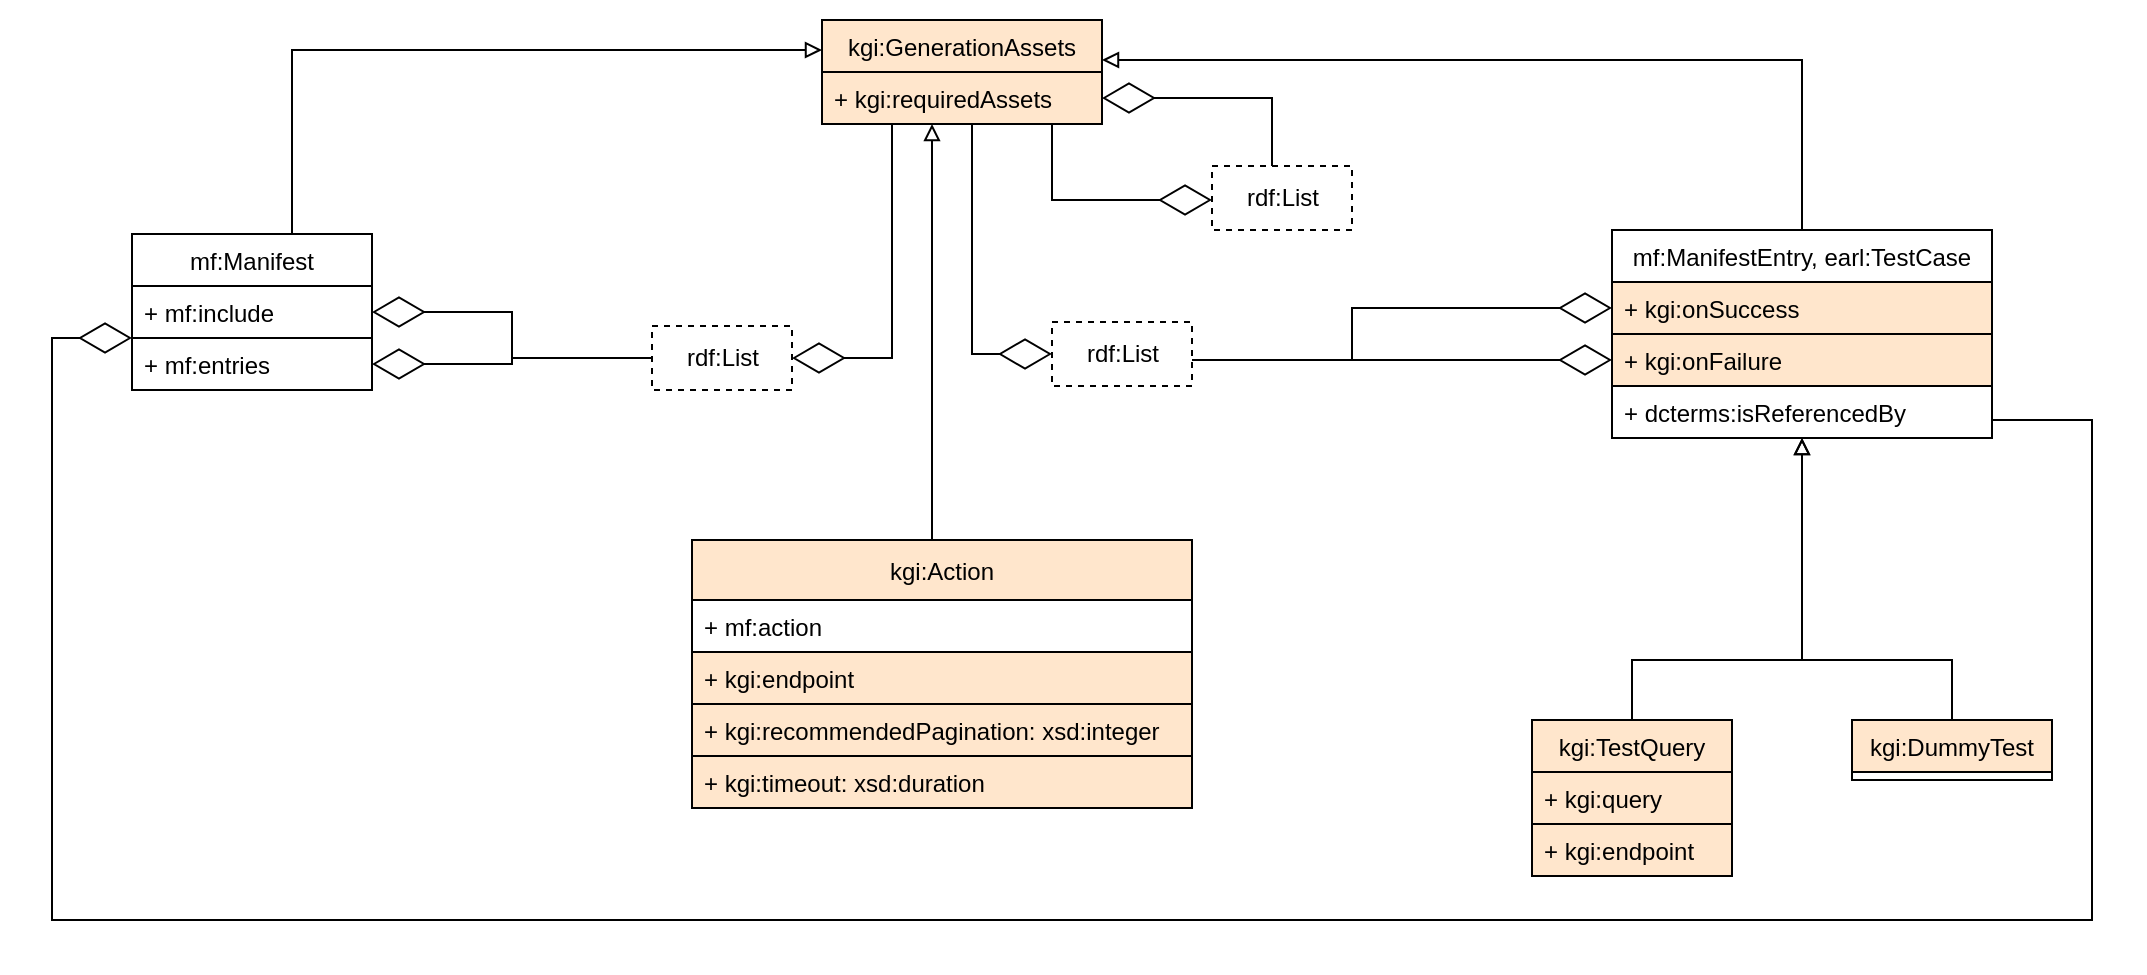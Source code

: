 <mxfile>
    <diagram id="gAkbZlVYVY2AK4urrXyD" name="Generation assets">
        <mxGraphModel dx="1572" dy="616" grid="1" gridSize="10" guides="1" tooltips="1" connect="1" arrows="1" fold="1" page="1" pageScale="1" pageWidth="850" pageHeight="1100" math="0" shadow="0">
            <root>
                <mxCell id="0"/>
                <mxCell id="1" parent="0"/>
                <mxCell id="2" value="" style="rounded=0;whiteSpace=wrap;html=1;fillColor=#FFFFFF;strokeColor=none;" vertex="1" parent="1">
                    <mxGeometry x="10" y="260" width="1040" height="470" as="geometry"/>
                </mxCell>
                <mxCell id="i3L5A0lP42RWkP_nEvuQ-9" style="edgeStyle=orthogonalEdgeStyle;rounded=0;html=1;fontColor=#000000;endArrow=block;endFill=0;strokeColor=#000000;" parent="1" source="i3L5A0lP42RWkP_nEvuQ-1" target="i3L5A0lP42RWkP_nEvuQ-5" edge="1">
                    <mxGeometry relative="1" as="geometry">
                        <mxPoint x="470" y="390" as="targetPoint"/>
                        <Array as="points">
                            <mxPoint x="140" y="285"/>
                        </Array>
                    </mxGeometry>
                </mxCell>
                <mxCell id="i3L5A0lP42RWkP_nEvuQ-1" value="mf:Manifest" style="swimlane;fontStyle=0;childLayout=stackLayout;horizontal=1;startSize=26;fillColor=#FFFFFF;horizontalStack=0;resizeParent=1;resizeParentMax=0;resizeLast=0;collapsible=1;marginBottom=0;fontColor=#000000;strokeColor=#000000;" parent="1" vertex="1">
                    <mxGeometry x="60" y="377" width="120" height="78" as="geometry"/>
                </mxCell>
                <mxCell id="i3L5A0lP42RWkP_nEvuQ-2" value="+ mf:include" style="text;strokeColor=#000000;fillColor=#FFFFFF;align=left;verticalAlign=top;spacingLeft=4;spacingRight=4;overflow=hidden;rotatable=0;points=[[0,0.5],[1,0.5]];portConstraint=eastwest;fontColor=#000000;" parent="i3L5A0lP42RWkP_nEvuQ-1" vertex="1">
                    <mxGeometry y="26" width="120" height="26" as="geometry"/>
                </mxCell>
                <mxCell id="i3L5A0lP42RWkP_nEvuQ-3" value="+ mf:entries" style="text;strokeColor=#000000;fillColor=#FFFFFF;align=left;verticalAlign=top;spacingLeft=4;spacingRight=4;overflow=hidden;rotatable=0;points=[[0,0.5],[1,0.5]];portConstraint=eastwest;fontColor=#000000;" parent="i3L5A0lP42RWkP_nEvuQ-1" vertex="1">
                    <mxGeometry y="52" width="120" height="26" as="geometry"/>
                </mxCell>
                <mxCell id="i3L5A0lP42RWkP_nEvuQ-5" value="kgi:GenerationAssets" style="swimlane;fontStyle=0;childLayout=stackLayout;horizontal=1;startSize=26;fillColor=#ffe6cc;horizontalStack=0;resizeParent=1;resizeParentMax=0;resizeLast=0;collapsible=1;marginBottom=0;strokeColor=#000000;fontColor=#000000;" parent="1" vertex="1">
                    <mxGeometry x="405" y="270" width="140" height="52" as="geometry"/>
                </mxCell>
                <mxCell id="i3L5A0lP42RWkP_nEvuQ-4" value="+ kgi:requiredAssets" style="text;strokeColor=#000000;fillColor=#ffe6cc;align=left;verticalAlign=top;spacingLeft=4;spacingRight=4;overflow=hidden;rotatable=0;points=[[0,0.5],[1,0.5]];portConstraint=eastwest;fontColor=#000000;" parent="i3L5A0lP42RWkP_nEvuQ-5" vertex="1">
                    <mxGeometry y="26" width="140" height="26" as="geometry"/>
                </mxCell>
                <mxCell id="i3L5A0lP42RWkP_nEvuQ-10" value="mf:ManifestEntry, earl:TestCase" style="swimlane;fontStyle=0;childLayout=stackLayout;horizontal=1;startSize=26;fillColor=#FFFFFF;horizontalStack=0;resizeParent=1;resizeParentMax=0;resizeLast=0;collapsible=1;marginBottom=0;fontColor=#000000;strokeColor=#000000;" parent="1" vertex="1">
                    <mxGeometry x="800" y="375" width="190" height="104" as="geometry"/>
                </mxCell>
                <mxCell id="i3L5A0lP42RWkP_nEvuQ-15" value="+ kgi:onSuccess" style="text;strokeColor=#000000;fillColor=#ffe6cc;align=left;verticalAlign=top;spacingLeft=4;spacingRight=4;overflow=hidden;rotatable=0;points=[[0,0.5],[1,0.5]];portConstraint=eastwest;fontColor=#000000;" parent="i3L5A0lP42RWkP_nEvuQ-10" vertex="1">
                    <mxGeometry y="26" width="190" height="26" as="geometry"/>
                </mxCell>
                <mxCell id="i3L5A0lP42RWkP_nEvuQ-16" value="+ kgi:onFailure" style="text;strokeColor=#000000;fillColor=#ffe6cc;align=left;verticalAlign=top;spacingLeft=4;spacingRight=4;overflow=hidden;rotatable=0;points=[[0,0.5],[1,0.5]];portConstraint=eastwest;fontColor=#000000;" parent="i3L5A0lP42RWkP_nEvuQ-10" vertex="1">
                    <mxGeometry y="52" width="190" height="26" as="geometry"/>
                </mxCell>
                <mxCell id="i3L5A0lP42RWkP_nEvuQ-51" value="+ dcterms:isReferencedBy" style="text;strokeColor=#000000;fillColor=#FFFFFF;align=left;verticalAlign=top;spacingLeft=4;spacingRight=4;overflow=hidden;rotatable=0;points=[[0,0.5],[1,0.5]];portConstraint=eastwest;fontColor=#000000;" parent="i3L5A0lP42RWkP_nEvuQ-10" vertex="1">
                    <mxGeometry y="78" width="190" height="26" as="geometry"/>
                </mxCell>
                <mxCell id="i3L5A0lP42RWkP_nEvuQ-17" style="edgeStyle=orthogonalEdgeStyle;rounded=0;html=1;fontColor=#000000;endArrow=block;endFill=0;strokeColor=#000000;" parent="1" source="i3L5A0lP42RWkP_nEvuQ-10" target="i3L5A0lP42RWkP_nEvuQ-5" edge="1">
                    <mxGeometry relative="1" as="geometry">
                        <mxPoint x="430" y="285" as="targetPoint"/>
                        <mxPoint x="300" y="410" as="sourcePoint"/>
                        <Array as="points">
                            <mxPoint x="755" y="290"/>
                            <mxPoint x="515" y="290"/>
                        </Array>
                    </mxGeometry>
                </mxCell>
                <mxCell id="i3L5A0lP42RWkP_nEvuQ-21" value="" style="endArrow=diamondThin;endFill=0;endSize=24;html=1;rounded=0;fontColor=#000000;edgeStyle=orthogonalEdgeStyle;strokeColor=#000000;" parent="1" source="i3L5A0lP42RWkP_nEvuQ-55" target="i3L5A0lP42RWkP_nEvuQ-4" edge="1">
                    <mxGeometry width="160" relative="1" as="geometry">
                        <mxPoint x="430" y="463" as="sourcePoint"/>
                        <mxPoint x="360" y="477" as="targetPoint"/>
                        <Array as="points">
                            <mxPoint x="630" y="309"/>
                        </Array>
                    </mxGeometry>
                </mxCell>
                <mxCell id="i3L5A0lP42RWkP_nEvuQ-23" value="&lt;font&gt;rdf:List&lt;/font&gt;" style="html=1;fontColor=#000000;fillColor=#FFFFFF;dashed=1;strokeColor=#000000;" parent="1" vertex="1">
                    <mxGeometry x="520" y="421" width="70" height="32" as="geometry"/>
                </mxCell>
                <mxCell id="i3L5A0lP42RWkP_nEvuQ-26" value="" style="endArrow=diamondThin;endFill=0;endSize=24;html=1;rounded=0;fontColor=#000000;edgeStyle=orthogonalEdgeStyle;strokeColor=#000000;" parent="1" source="i3L5A0lP42RWkP_nEvuQ-23" target="i3L5A0lP42RWkP_nEvuQ-15" edge="1">
                    <mxGeometry width="160" relative="1" as="geometry">
                        <mxPoint x="680" y="592" as="sourcePoint"/>
                        <mxPoint x="610" y="580" as="targetPoint"/>
                        <Array as="points">
                            <mxPoint x="670" y="440"/>
                            <mxPoint x="670" y="414"/>
                        </Array>
                    </mxGeometry>
                </mxCell>
                <mxCell id="i3L5A0lP42RWkP_nEvuQ-27" value="" style="endArrow=diamondThin;endFill=0;endSize=24;html=1;rounded=0;fontColor=#000000;edgeStyle=orthogonalEdgeStyle;strokeColor=#000000;" parent="1" source="i3L5A0lP42RWkP_nEvuQ-23" target="i3L5A0lP42RWkP_nEvuQ-16" edge="1">
                    <mxGeometry width="160" relative="1" as="geometry">
                        <mxPoint x="670" y="594" as="sourcePoint"/>
                        <mxPoint x="620" y="580" as="targetPoint"/>
                        <Array as="points">
                            <mxPoint x="630" y="440"/>
                            <mxPoint x="630" y="440"/>
                        </Array>
                    </mxGeometry>
                </mxCell>
                <mxCell id="i3L5A0lP42RWkP_nEvuQ-29" value="&lt;font&gt;rdf:List&lt;/font&gt;" style="html=1;fontColor=#000000;fillColor=#FFFFFF;dashed=1;strokeColor=#000000;" parent="1" vertex="1">
                    <mxGeometry x="320" y="423" width="70" height="32" as="geometry"/>
                </mxCell>
                <mxCell id="i3L5A0lP42RWkP_nEvuQ-31" value="" style="endArrow=diamondThin;endFill=0;endSize=24;html=1;rounded=0;fontColor=#000000;edgeStyle=orthogonalEdgeStyle;strokeColor=#000000;" parent="1" source="i3L5A0lP42RWkP_nEvuQ-5" target="i3L5A0lP42RWkP_nEvuQ-29" edge="1">
                    <mxGeometry width="160" relative="1" as="geometry">
                        <mxPoint x="270" y="679" as="sourcePoint"/>
                        <mxPoint x="150" y="610" as="targetPoint"/>
                        <Array as="points">
                            <mxPoint x="440" y="439"/>
                        </Array>
                    </mxGeometry>
                </mxCell>
                <mxCell id="i3L5A0lP42RWkP_nEvuQ-33" value="" style="endArrow=diamondThin;endFill=0;endSize=24;html=1;rounded=0;fontColor=#000000;edgeStyle=orthogonalEdgeStyle;strokeColor=#000000;" parent="1" source="i3L5A0lP42RWkP_nEvuQ-5" target="i3L5A0lP42RWkP_nEvuQ-23" edge="1">
                    <mxGeometry width="160" relative="1" as="geometry">
                        <mxPoint x="425" y="590" as="sourcePoint"/>
                        <mxPoint x="425" y="684" as="targetPoint"/>
                        <Array as="points">
                            <mxPoint x="480" y="330"/>
                            <mxPoint x="480" y="330"/>
                        </Array>
                    </mxGeometry>
                </mxCell>
                <mxCell id="i3L5A0lP42RWkP_nEvuQ-34" value="kgi:Action" style="swimlane;fontStyle=0;childLayout=stackLayout;horizontal=1;startSize=30;fillColor=#ffe6cc;horizontalStack=0;resizeParent=1;resizeParentMax=0;resizeLast=0;collapsible=1;marginBottom=0;strokeColor=#000000;fontColor=#000000;" parent="1" vertex="1">
                    <mxGeometry x="340" y="530" width="250" height="134" as="geometry"/>
                </mxCell>
                <mxCell id="i3L5A0lP42RWkP_nEvuQ-35" value="+ mf:action" style="text;strokeColor=#000000;fillColor=#FFFFFF;align=left;verticalAlign=top;spacingLeft=4;spacingRight=4;overflow=hidden;rotatable=0;points=[[0,0.5],[1,0.5]];portConstraint=eastwest;fontColor=#000000;" parent="i3L5A0lP42RWkP_nEvuQ-34" vertex="1">
                    <mxGeometry y="30" width="250" height="26" as="geometry"/>
                </mxCell>
                <mxCell id="i3L5A0lP42RWkP_nEvuQ-41" value="+ kgi:endpoint" style="text;strokeColor=#000000;fillColor=#ffe6cc;align=left;verticalAlign=top;spacingLeft=4;spacingRight=4;overflow=hidden;rotatable=0;points=[[0,0.5],[1,0.5]];portConstraint=eastwest;fontColor=#000000;" parent="i3L5A0lP42RWkP_nEvuQ-34" vertex="1">
                    <mxGeometry y="56" width="250" height="26" as="geometry"/>
                </mxCell>
                <mxCell id="i3L5A0lP42RWkP_nEvuQ-38" value="+ kgi:recommendedPagination: xsd:integer" style="text;strokeColor=#000000;fillColor=#ffe6cc;align=left;verticalAlign=top;spacingLeft=4;spacingRight=4;overflow=hidden;rotatable=0;points=[[0,0.5],[1,0.5]];portConstraint=eastwest;fontColor=#000000;" parent="i3L5A0lP42RWkP_nEvuQ-34" vertex="1">
                    <mxGeometry y="82" width="250" height="26" as="geometry"/>
                </mxCell>
                <mxCell id="i3L5A0lP42RWkP_nEvuQ-37" value="+ kgi:timeout: xsd:duration" style="text;strokeColor=#000000;fillColor=#ffe6cc;align=left;verticalAlign=top;spacingLeft=4;spacingRight=4;overflow=hidden;rotatable=0;points=[[0,0.5],[1,0.5]];portConstraint=eastwest;fontColor=#000000;" parent="i3L5A0lP42RWkP_nEvuQ-34" vertex="1">
                    <mxGeometry y="108" width="250" height="26" as="geometry"/>
                </mxCell>
                <mxCell id="i3L5A0lP42RWkP_nEvuQ-43" value="kgi:TestQuery" style="swimlane;fontStyle=0;childLayout=stackLayout;horizontal=1;startSize=26;fillColor=#ffe6cc;horizontalStack=0;resizeParent=1;resizeParentMax=0;resizeLast=0;collapsible=1;marginBottom=0;strokeColor=#000000;fontColor=#000000;" parent="1" vertex="1">
                    <mxGeometry x="760" y="620" width="100" height="78" as="geometry"/>
                </mxCell>
                <mxCell id="i3L5A0lP42RWkP_nEvuQ-52" value="+ kgi:query" style="text;strokeColor=#000000;fillColor=#ffe6cc;align=left;verticalAlign=top;spacingLeft=4;spacingRight=4;overflow=hidden;rotatable=0;points=[[0,0.5],[1,0.5]];portConstraint=eastwest;fontColor=#000000;" parent="i3L5A0lP42RWkP_nEvuQ-43" vertex="1">
                    <mxGeometry y="26" width="100" height="26" as="geometry"/>
                </mxCell>
                <mxCell id="i3L5A0lP42RWkP_nEvuQ-42" value="+ kgi:endpoint" style="text;strokeColor=#000000;fillColor=#ffe6cc;align=left;verticalAlign=top;spacingLeft=4;spacingRight=4;overflow=hidden;rotatable=0;points=[[0,0.5],[1,0.5]];portConstraint=eastwest;fontColor=#000000;" parent="i3L5A0lP42RWkP_nEvuQ-43" vertex="1">
                    <mxGeometry y="52" width="100" height="26" as="geometry"/>
                </mxCell>
                <mxCell id="i3L5A0lP42RWkP_nEvuQ-48" value="kgi:DummyTest" style="swimlane;fontStyle=0;childLayout=stackLayout;horizontal=1;startSize=26;fillColor=#ffe6cc;horizontalStack=0;resizeParent=1;resizeParentMax=0;resizeLast=0;collapsible=1;marginBottom=0;strokeColor=#000000;fontColor=#000000;" parent="1" vertex="1">
                    <mxGeometry x="920" y="620" width="100" height="30" as="geometry"/>
                </mxCell>
                <mxCell id="i3L5A0lP42RWkP_nEvuQ-49" style="edgeStyle=orthogonalEdgeStyle;rounded=0;html=1;fontColor=#000000;endArrow=block;endFill=0;strokeColor=#000000;" parent="1" source="i3L5A0lP42RWkP_nEvuQ-48" target="i3L5A0lP42RWkP_nEvuQ-10" edge="1">
                    <mxGeometry relative="1" as="geometry">
                        <mxPoint x="695" y="700" as="targetPoint"/>
                        <mxPoint x="1045" y="785" as="sourcePoint"/>
                        <Array as="points">
                            <mxPoint x="970" y="590"/>
                            <mxPoint x="895" y="590"/>
                        </Array>
                    </mxGeometry>
                </mxCell>
                <mxCell id="i3L5A0lP42RWkP_nEvuQ-50" style="edgeStyle=orthogonalEdgeStyle;rounded=0;html=1;fontColor=#000000;endArrow=block;endFill=0;strokeColor=#000000;" parent="1" source="i3L5A0lP42RWkP_nEvuQ-43" target="i3L5A0lP42RWkP_nEvuQ-10" edge="1">
                    <mxGeometry relative="1" as="geometry">
                        <mxPoint x="905" y="517" as="targetPoint"/>
                        <mxPoint x="1000" y="610" as="sourcePoint"/>
                        <Array as="points">
                            <mxPoint x="810" y="590"/>
                            <mxPoint x="895" y="590"/>
                        </Array>
                    </mxGeometry>
                </mxCell>
                <mxCell id="i3L5A0lP42RWkP_nEvuQ-53" value="" style="endArrow=diamondThin;endFill=0;endSize=24;html=1;rounded=0;fontColor=#000000;edgeStyle=orthogonalEdgeStyle;exitX=1;exitY=0.5;exitDx=0;exitDy=0;strokeColor=#000000;" parent="1" source="i3L5A0lP42RWkP_nEvuQ-51" target="i3L5A0lP42RWkP_nEvuQ-1" edge="1">
                    <mxGeometry width="160" relative="1" as="geometry">
                        <mxPoint x="920" y="680" as="sourcePoint"/>
                        <mxPoint x="240" y="670" as="targetPoint"/>
                        <Array as="points">
                            <mxPoint x="990" y="470"/>
                            <mxPoint x="1040" y="470"/>
                            <mxPoint x="1040" y="720"/>
                            <mxPoint x="20" y="720"/>
                            <mxPoint x="20" y="429"/>
                        </Array>
                    </mxGeometry>
                </mxCell>
                <mxCell id="i3L5A0lP42RWkP_nEvuQ-54" style="edgeStyle=orthogonalEdgeStyle;rounded=0;html=1;fontColor=#000000;endArrow=block;endFill=0;strokeColor=#000000;" parent="1" source="i3L5A0lP42RWkP_nEvuQ-34" target="i3L5A0lP42RWkP_nEvuQ-5" edge="1">
                    <mxGeometry relative="1" as="geometry">
                        <mxPoint x="40" y="600" as="targetPoint"/>
                        <mxPoint x="390" y="685" as="sourcePoint"/>
                        <Array as="points">
                            <mxPoint x="460" y="510"/>
                            <mxPoint x="460" y="510"/>
                        </Array>
                    </mxGeometry>
                </mxCell>
                <mxCell id="i3L5A0lP42RWkP_nEvuQ-55" value="&lt;font&gt;rdf:List&lt;/font&gt;" style="html=1;fontColor=#000000;fillColor=#FFFFFF;dashed=1;strokeColor=#000000;" parent="1" vertex="1">
                    <mxGeometry x="600" y="343" width="70" height="32" as="geometry"/>
                </mxCell>
                <mxCell id="i3L5A0lP42RWkP_nEvuQ-56" value="" style="endArrow=diamondThin;endFill=0;endSize=24;html=1;rounded=0;fontColor=#000000;edgeStyle=orthogonalEdgeStyle;strokeColor=#000000;" parent="1" source="i3L5A0lP42RWkP_nEvuQ-5" target="i3L5A0lP42RWkP_nEvuQ-55" edge="1">
                    <mxGeometry width="160" relative="1" as="geometry">
                        <mxPoint x="610" y="370" as="sourcePoint"/>
                        <mxPoint x="530" y="332" as="targetPoint"/>
                        <Array as="points">
                            <mxPoint x="520" y="360"/>
                        </Array>
                    </mxGeometry>
                </mxCell>
                <mxCell id="3" value="" style="endArrow=diamondThin;endFill=0;endSize=24;html=1;shadow=0;sketch=0;strokeColor=#000000;entryX=1;entryY=0.5;entryDx=0;entryDy=0;edgeStyle=orthogonalEdgeStyle;rounded=0;" edge="1" parent="1" source="i3L5A0lP42RWkP_nEvuQ-29" target="i3L5A0lP42RWkP_nEvuQ-1">
                    <mxGeometry width="160" relative="1" as="geometry">
                        <mxPoint x="170" y="490" as="sourcePoint"/>
                        <mxPoint x="330" y="490" as="targetPoint"/>
                    </mxGeometry>
                </mxCell>
                <mxCell id="4" value="" style="endArrow=diamondThin;endFill=0;endSize=24;html=1;shadow=0;sketch=0;strokeColor=#000000;edgeStyle=orthogonalEdgeStyle;rounded=0;" edge="1" parent="1" source="i3L5A0lP42RWkP_nEvuQ-29" target="i3L5A0lP42RWkP_nEvuQ-3">
                    <mxGeometry width="160" relative="1" as="geometry">
                        <mxPoint x="340" y="493" as="sourcePoint"/>
                        <mxPoint x="200" y="470" as="targetPoint"/>
                    </mxGeometry>
                </mxCell>
            </root>
        </mxGraphModel>
    </diagram>
    <diagram name="Index" id="b98fa263-6416-c6ec-5b7d-78bf54ef71d0">
        <mxGraphModel dx="1019" dy="869" grid="1" gridSize="10" guides="1" tooltips="1" connect="1" arrows="1" fold="1" page="1" pageScale="1.5" pageWidth="1169" pageHeight="826" background="none" math="0" shadow="0">
            <root>
                <mxCell id="0" style=";html=1;"/>
                <mxCell id="1" style=";html=1;" parent="0"/>
                <mxCell id="3" value="Classname" style="swimlane;fontStyle=0;childLayout=stackLayout;horizontal=1;startSize=26;fillColor=none;horizontalStack=0;resizeParent=1;resizeParentMax=0;resizeLast=0;collapsible=1;marginBottom=0;" vertex="1" parent="1">
                    <mxGeometry x="920" y="130" width="140" height="104" as="geometry"/>
                </mxCell>
                <mxCell id="4" value="+ field: type" style="text;strokeColor=none;fillColor=none;align=left;verticalAlign=top;spacingLeft=4;spacingRight=4;overflow=hidden;rotatable=0;points=[[0,0.5],[1,0.5]];portConstraint=eastwest;" vertex="1" parent="3">
                    <mxGeometry y="26" width="140" height="26" as="geometry"/>
                </mxCell>
                <mxCell id="5" value="+ field: type" style="text;strokeColor=none;fillColor=none;align=left;verticalAlign=top;spacingLeft=4;spacingRight=4;overflow=hidden;rotatable=0;points=[[0,0.5],[1,0.5]];portConstraint=eastwest;" vertex="1" parent="3">
                    <mxGeometry y="52" width="140" height="26" as="geometry"/>
                </mxCell>
                <mxCell id="6" value="+ field: type" style="text;strokeColor=none;fillColor=none;align=left;verticalAlign=top;spacingLeft=4;spacingRight=4;overflow=hidden;rotatable=0;points=[[0,0.5],[1,0.5]];portConstraint=eastwest;" vertex="1" parent="3">
                    <mxGeometry y="78" width="140" height="26" as="geometry"/>
                </mxCell>
                <mxCell id="7" value="dcat:Dataset, void:Dataset, &#10;schema:Dataset, sd:Dataset" style="swimlane;fontStyle=1;childLayout=stackLayout;horizontal=1;startSize=26;fillColor=none;horizontalStack=0;resizeParent=1;resizeParentMax=0;resizeLast=0;collapsible=1;marginBottom=0;" vertex="1" parent="1">
                    <mxGeometry x="240" y="310" width="200" height="104" as="geometry"/>
                </mxCell>
                <mxCell id="8" value="+ field: type" style="text;strokeColor=none;fillColor=none;align=left;verticalAlign=top;spacingLeft=4;spacingRight=4;overflow=hidden;rotatable=0;points=[[0,0.5],[1,0.5]];portConstraint=eastwest;" vertex="1" parent="7">
                    <mxGeometry y="26" width="200" height="26" as="geometry"/>
                </mxCell>
                <mxCell id="9" value="+ field: type" style="text;strokeColor=none;fillColor=none;align=left;verticalAlign=top;spacingLeft=4;spacingRight=4;overflow=hidden;rotatable=0;points=[[0,0.5],[1,0.5]];portConstraint=eastwest;" vertex="1" parent="7">
                    <mxGeometry y="52" width="200" height="26" as="geometry"/>
                </mxCell>
                <mxCell id="10" value="+ field: type" style="text;strokeColor=none;fillColor=none;align=left;verticalAlign=top;spacingLeft=4;spacingRight=4;overflow=hidden;rotatable=0;points=[[0,0.5],[1,0.5]];portConstraint=eastwest;" vertex="1" parent="7">
                    <mxGeometry y="78" width="200" height="26" as="geometry"/>
                </mxCell>
                <mxCell id="12" value="&lt;b&gt;dcat:Catalog&lt;/b&gt;" style="html=1;" vertex="1" parent="1">
                    <mxGeometry x="285" y="530" width="110" height="50" as="geometry"/>
                </mxCell>
                <mxCell id="20" value="" style="group" vertex="1" connectable="0" parent="1">
                    <mxGeometry x="900" y="310" width="300" height="120" as="geometry"/>
                </mxCell>
                <mxCell id="19" value="&lt;div style=&quot;text-align: center;&quot;&gt;&lt;span style=&quot;background-color: initial;&quot;&gt;example_indexation&lt;/span&gt;&lt;span style=&quot;background-color: initial;&quot;&gt;:&lt;/span&gt;&lt;b style=&quot;background-color: initial;&quot;&gt;prov:Activity&lt;/b&gt;&lt;/div&gt;&lt;hr style=&quot;text-align: center;&quot;&gt;&lt;p style=&quot;margin:0px;margin-left:8px;&quot;&gt;&lt;span style=&quot;text-align: center;&quot;&gt;prov:used &amp;lt;https://github.com/Wimmics/IndeGx&lt;/span&gt;&lt;span style=&quot;text-align: center; background-color: initial;&quot;&gt;&amp;gt;&lt;/span&gt;&lt;br&gt;prov:generatedAtTime: xsd:dateTime&lt;/p&gt;" style="verticalAlign=top;align=left;overflow=fill;fontSize=12;fontFamily=Helvetica;html=1;" vertex="1" parent="20">
                    <mxGeometry width="300" height="70" as="geometry"/>
                </mxCell>
                <mxCell id="17" value="{indexation object}" style="text;verticalAlign=middle;align=center;" vertex="1" parent="20">
                    <mxGeometry y="70" width="300" height="30" as="geometry"/>
                </mxCell>
                <mxCell id="21" value="sd:Service, dcat:DataService,&#10; prov:Entity" style="swimlane;fontStyle=1;childLayout=stackLayout;horizontal=1;startSize=26;fillColor=none;horizontalStack=0;resizeParent=1;resizeParentMax=0;resizeLast=0;collapsible=1;marginBottom=0;" vertex="1" parent="1">
                    <mxGeometry x="610" y="310" width="200" height="104" as="geometry"/>
                </mxCell>
                <mxCell id="22" value="+ field: type" style="text;strokeColor=none;fillColor=none;align=left;verticalAlign=top;spacingLeft=4;spacingRight=4;overflow=hidden;rotatable=0;points=[[0,0.5],[1,0.5]];portConstraint=eastwest;" vertex="1" parent="21">
                    <mxGeometry y="26" width="200" height="26" as="geometry"/>
                </mxCell>
                <mxCell id="23" value="+ field: type" style="text;strokeColor=none;fillColor=none;align=left;verticalAlign=top;spacingLeft=4;spacingRight=4;overflow=hidden;rotatable=0;points=[[0,0.5],[1,0.5]];portConstraint=eastwest;" vertex="1" parent="21">
                    <mxGeometry y="52" width="200" height="26" as="geometry"/>
                </mxCell>
                <mxCell id="24" value="+ field: type" style="text;strokeColor=none;fillColor=none;align=left;verticalAlign=top;spacingLeft=4;spacingRight=4;overflow=hidden;rotatable=0;points=[[0,0.5],[1,0.5]];portConstraint=eastwest;" vertex="1" parent="21">
                    <mxGeometry y="78" width="200" height="26" as="geometry"/>
                </mxCell>
                <mxCell id="25" value="" style="endArrow=block;dashed=1;endFill=0;endSize=12;html=1;rounded=0;" edge="1" parent="1" source="19" target="26">
                    <mxGeometry width="160" relative="1" as="geometry">
                        <mxPoint x="850" y="510" as="sourcePoint"/>
                        <mxPoint x="840" y="440" as="targetPoint"/>
                    </mxGeometry>
                </mxCell>
                <mxCell id="26" value="&lt;b&gt;prov:Entity&lt;br&gt;&lt;/b&gt;" style="html=1;" vertex="1" parent="1">
                    <mxGeometry x="680" y="130" width="110" height="50" as="geometry"/>
                </mxCell>
                <mxCell id="29" value="" style="endArrow=block;dashed=1;endFill=0;endSize=12;html=1;rounded=0;" edge="1" parent="1" source="21" target="26">
                    <mxGeometry width="160" relative="1" as="geometry">
                        <mxPoint x="887" y="550" as="sourcePoint"/>
                        <mxPoint x="955" y="450" as="targetPoint"/>
                    </mxGeometry>
                </mxCell>
                <mxCell id="30" value="" style="endArrow=block;dashed=1;endFill=0;endSize=12;html=1;rounded=0;" edge="1" parent="1" source="7" target="26">
                    <mxGeometry width="160" relative="1" as="geometry">
                        <mxPoint x="901.875" y="550" as="sourcePoint"/>
                        <mxPoint x="944.375" y="450" as="targetPoint"/>
                    </mxGeometry>
                </mxCell>
            </root>
        </mxGraphModel>
    </diagram>
</mxfile>